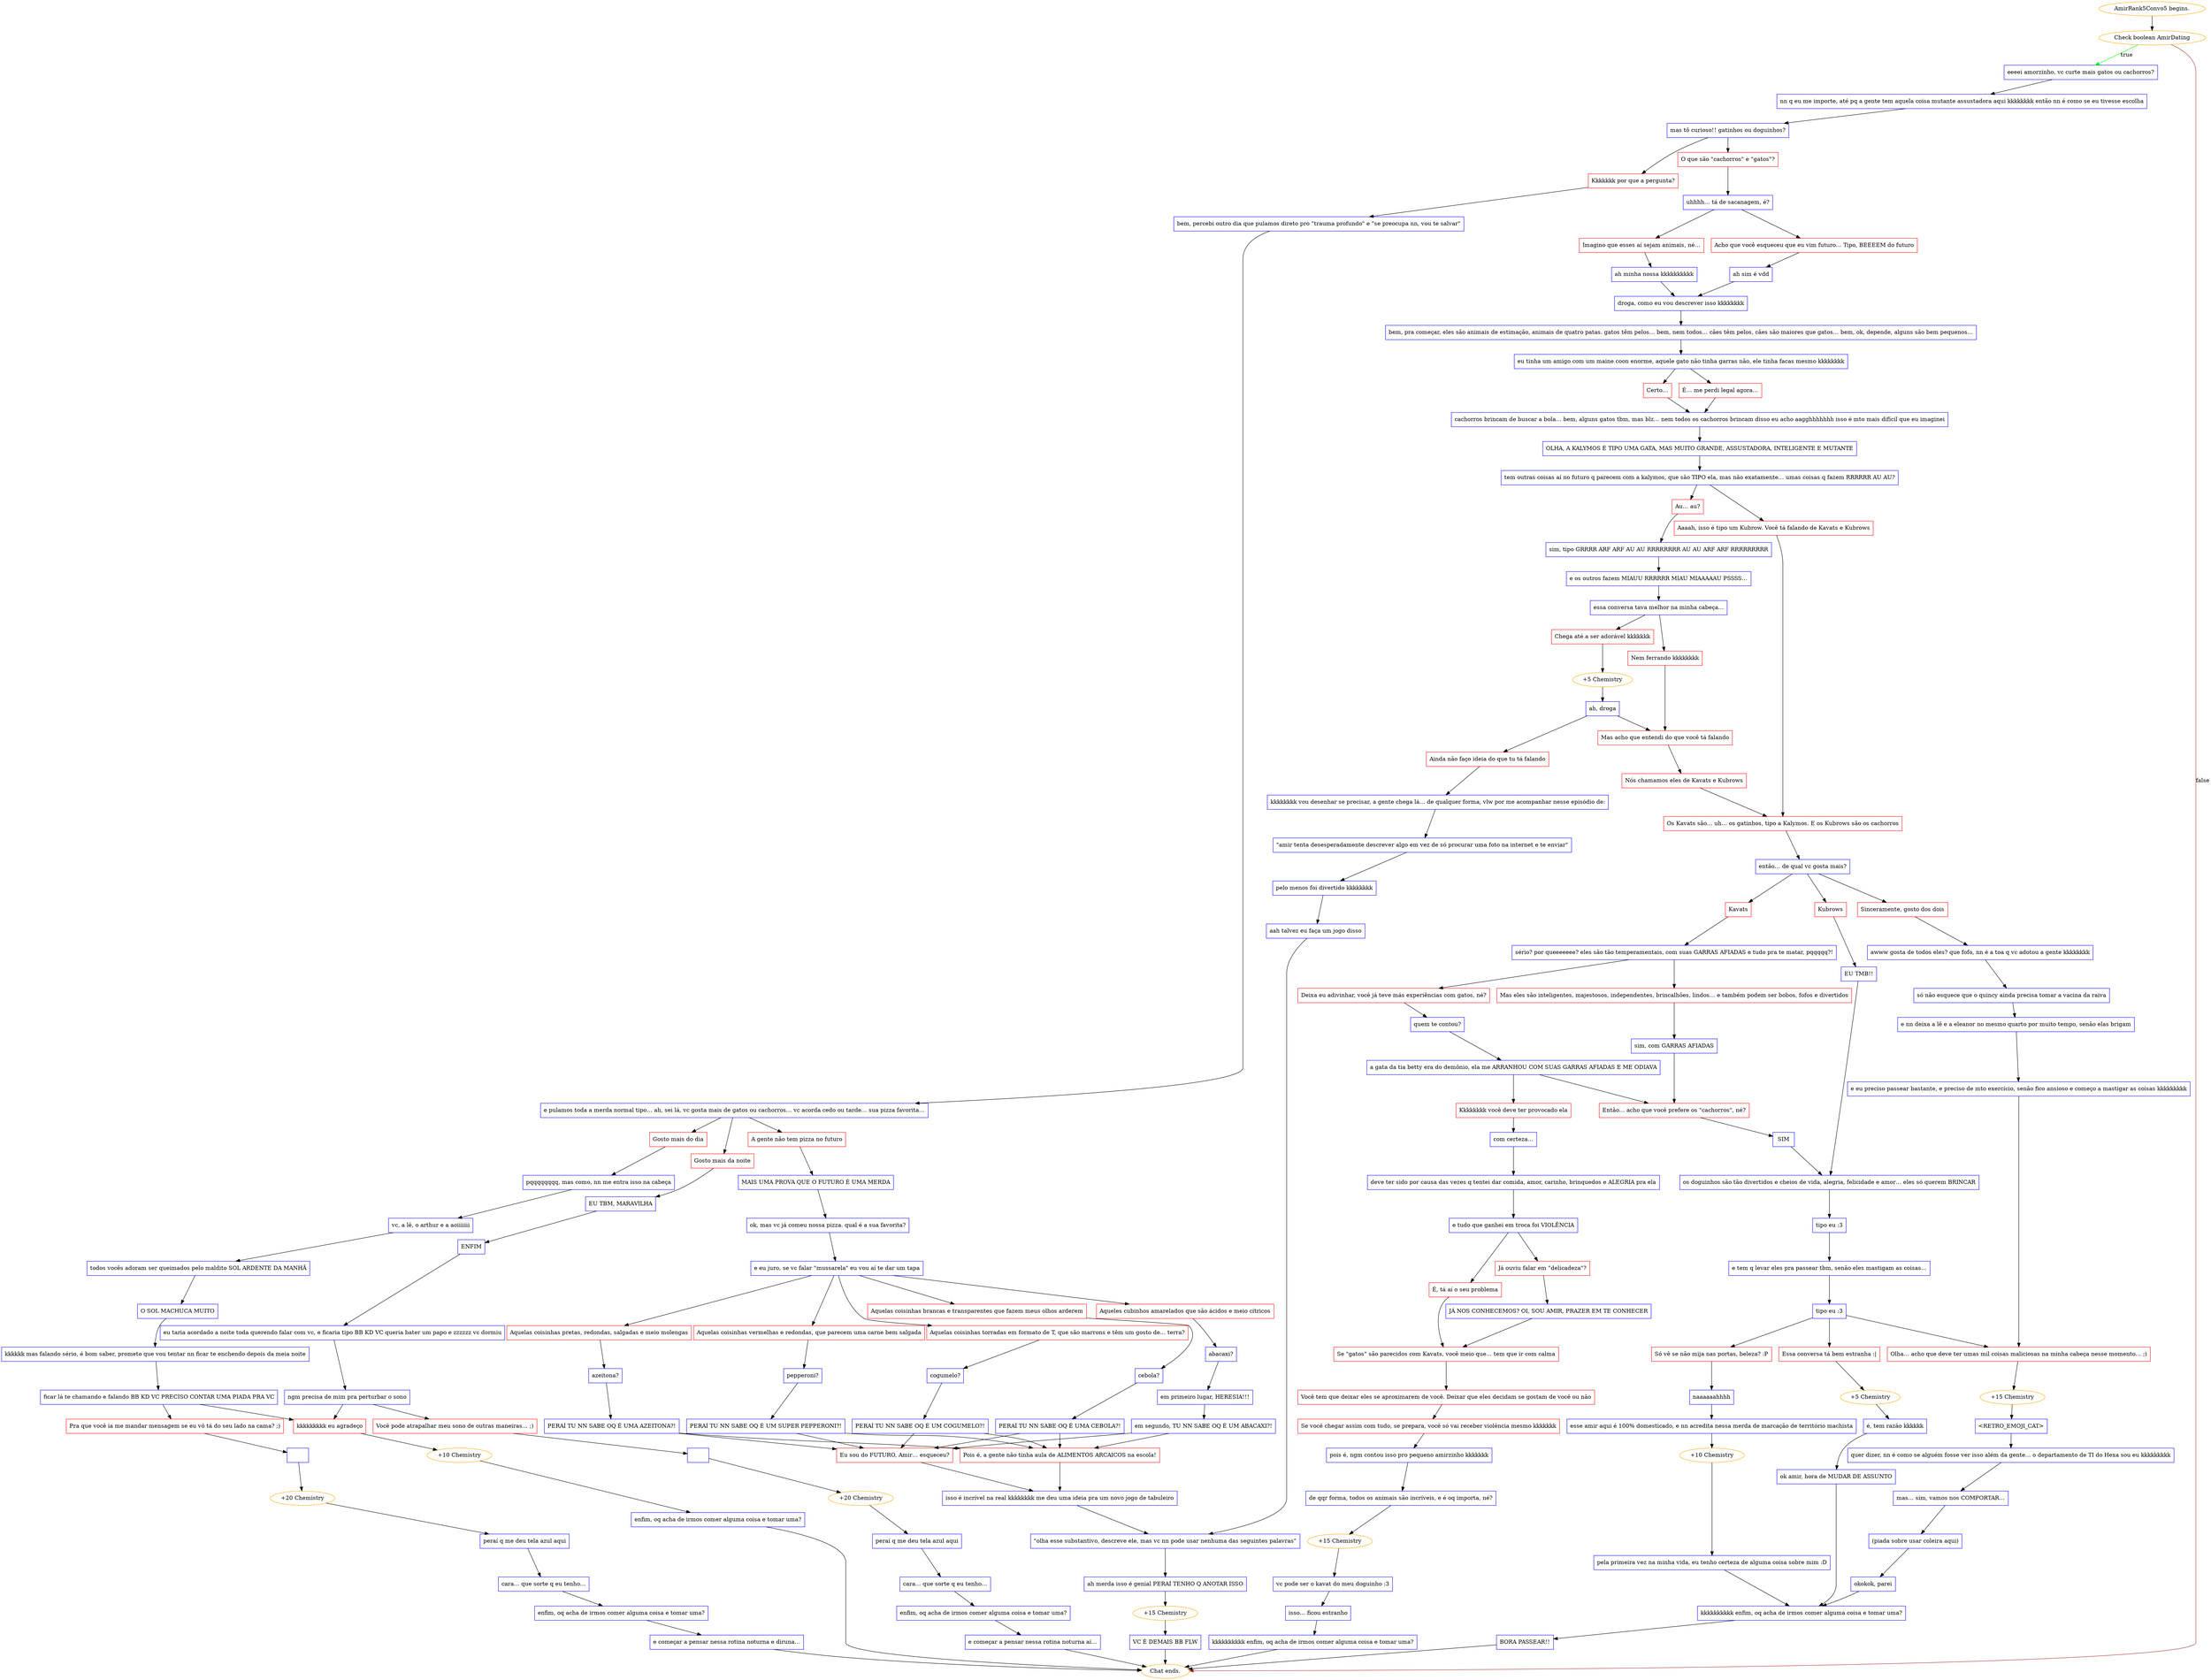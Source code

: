 digraph {
	"AmirRank5Convo5 begins." [color=orange];
		"AmirRank5Convo5 begins." -> j3879414663;
	j3879414663 [label="Check boolean AmirDating",color=orange];
		j3879414663 -> j1535822759 [label=true,color=green];
		j3879414663 -> "Chat ends." [label=false,color=brown];
	j1535822759 [label="eeeei amorzinho, vc curte mais gatos ou cachorros?",shape=box,color=blue];
		j1535822759 -> j1854664456;
	"Chat ends." [color=orange];
	j1854664456 [label="nn q eu me importe, até pq a gente tem aquela coisa mutante assustadora aqui kkkkkkkk então nn é como se eu tivesse escolha",shape=box,color=blue];
		j1854664456 -> j3578125027;
	j3578125027 [label="mas tô curioso!! gatinhos ou doguinhos?",shape=box,color=blue];
		j3578125027 -> j1648731393;
		j3578125027 -> j3581881418;
	j1648731393 [label="O que são \"cachorros\" e \"gatos\"?",shape=box,color=red];
		j1648731393 -> j3723768370;
	j3581881418 [label="Kkkkkkk por que a pergunta?",shape=box,color=red];
		j3581881418 -> j3966797640;
	j3723768370 [label="uhhhh… tá de sacanagem, é?",shape=box,color=blue];
		j3723768370 -> j4045381065;
		j3723768370 -> j1840942817;
	j3966797640 [label="bem, percebi outro dia que pulamos direto pro \"trauma profundo\" e \"se preocupa nn, vou te salvar\"",shape=box,color=blue];
		j3966797640 -> j654579240;
	j4045381065 [label="Acho que você esqueceu que eu vim futuro… Tipo, BEEEEM do futuro",shape=box,color=red];
		j4045381065 -> j3392888041;
	j1840942817 [label="Imagino que esses aí sejam animais, né…",shape=box,color=red];
		j1840942817 -> j4078432208;
	j654579240 [label="e pulamos toda a merda normal tipo… ah, sei lá, vc gosta mais de gatos ou cachorros… vc acorda cedo ou tarde… sua pizza favorita…",shape=box,color=blue];
		j654579240 -> j2162691286;
		j654579240 -> j4163231689;
		j654579240 -> j1074371744;
	j3392888041 [label="ah sim é vdd",shape=box,color=blue];
		j3392888041 -> j3326158478;
	j4078432208 [label="ah minha nossa kkkkkkkkkk",shape=box,color=blue];
		j4078432208 -> j3326158478;
	j2162691286 [label="Gosto mais do dia",shape=box,color=red];
		j2162691286 -> j2558615145;
	j4163231689 [label="Gosto mais da noite",shape=box,color=red];
		j4163231689 -> j2520041064;
	j1074371744 [label="A gente não tem pizza no futuro",shape=box,color=red];
		j1074371744 -> j2808990239;
	j3326158478 [label="droga, como eu vou descrever isso kkkkkkkk",shape=box,color=blue];
		j3326158478 -> j643855145;
	j2558615145 [label="pqqqqqqqq, mas como, nn me entra isso na cabeça",shape=box,color=blue];
		j2558615145 -> j3774891988;
	j2520041064 [label="EU TBM, MARAVILHA",shape=box,color=blue];
		j2520041064 -> j1407385518;
	j2808990239 [label="MAIS UMA PROVA QUE O FUTURO É UMA MERDA",shape=box,color=blue];
		j2808990239 -> j3833239796;
	j643855145 [label="bem, pra começar, eles são animais de estimação, animais de quatro patas. gatos têm pelos… bem, nem todos… cães têm pelos, cães são maiores que gatos… bem, ok, depende, alguns são bem pequenos…",shape=box,color=blue];
		j643855145 -> j746984702;
	j3774891988 [label="vc, a lê, o arthur e a aoiiiiiii",shape=box,color=blue];
		j3774891988 -> j3576156286;
	j1407385518 [label="ENFIM",shape=box,color=blue];
		j1407385518 -> j3240432658;
	j3833239796 [label="ok, mas vc já comeu nossa pizza. qual é a sua favorita?",shape=box,color=blue];
		j3833239796 -> j1007480040;
	j746984702 [label="eu tinha um amigo com um maine coon enorme, aquele gato não tinha garras não, ele tinha facas mesmo kkkkkkkk",shape=box,color=blue];
		j746984702 -> j3481073003;
		j746984702 -> j1934933358;
	j3576156286 [label="todos vocês adoram ser queimados pelo maldito SOL ARDENTE DA MANHÃ",shape=box,color=blue];
		j3576156286 -> j506324866;
	j3240432658 [label="eu taria acordado a noite toda querendo falar com vc, e ficaria tipo BB KD VC queria bater um papo e zzzzzz vc dormiu",shape=box,color=blue];
		j3240432658 -> j3215069694;
	j1007480040 [label="e eu juro, se vc falar \"mussarela\" eu vou aí te dar um tapa",shape=box,color=blue];
		j1007480040 -> j3924593119;
		j1007480040 -> j2311482446;
		j1007480040 -> j1297384096;
		j1007480040 -> j2688319510;
		j1007480040 -> j721973315;
	j3481073003 [label="É… me perdi legal agora…",shape=box,color=red];
		j3481073003 -> j1945520836;
	j1934933358 [label="Certo…",shape=box,color=red];
		j1934933358 -> j1945520836;
	j506324866 [label="O SOL MACHUCA MUITO",shape=box,color=blue];
		j506324866 -> j2643020973;
	j3215069694 [label="ngm precisa de mim pra perturbar o sono",shape=box,color=blue];
		j3215069694 -> j1733639132;
		j3215069694 -> j1448095420;
	j3924593119 [label="Aquelas coisinhas vermelhas e redondas, que parecem uma carne bem salgada",shape=box,color=red];
		j3924593119 -> j1106946455;
	j2311482446 [label="Aquelas coisinhas pretas, redondas, salgadas e meio molengas",shape=box,color=red];
		j2311482446 -> j82146648;
	j1297384096 [label="Aquelas coisinhas torradas em formato de T, que são marrons e têm um gosto de… terra?",shape=box,color=red];
		j1297384096 -> j807571368;
	j2688319510 [label="Aquelas coisinhas brancas e transparentes que fazem meus olhos arderem",shape=box,color=red];
		j2688319510 -> j3070505529;
	j721973315 [label="Aqueles cubinhos amarelados que são ácidos e meio cítricos",shape=box,color=red];
		j721973315 -> j2673537099;
	j1945520836 [label="cachorros brincam de buscar a bola… bem, alguns gatos tbm, mas blz… nem todos os cachorros brincam disso eu acho aagghhhhhhh isso é mto mais difícil que eu imaginei",shape=box,color=blue];
		j1945520836 -> j4131289526;
	j2643020973 [label="kkkkkk mas falando sério, é bom saber, prometo que vou tentar nn ficar te enchendo depois da meia noite",shape=box,color=blue];
		j2643020973 -> j2822262948;
	j1733639132 [label="Você pode atrapalhar meu sono de outras maneiras… ;)",shape=box,color=red];
		j1733639132 -> j326180740;
	j1448095420 [label="kkkkkkkkk eu agradeço",shape=box,color=red];
		j1448095420 -> j1532047204;
	j1106946455 [label="pepperoni?",shape=box,color=blue];
		j1106946455 -> j999170809;
	j82146648 [label="azeitona?",shape=box,color=blue];
		j82146648 -> j3974561436;
	j807571368 [label="cogumelo?",shape=box,color=blue];
		j807571368 -> j1546699289;
	j3070505529 [label="cebola?",shape=box,color=blue];
		j3070505529 -> j2467253298;
	j2673537099 [label="abacaxi?",shape=box,color=blue];
		j2673537099 -> j3569055383;
	j4131289526 [label="OLHA, A KALYMOS É TIPO UMA GATA, MAS MUITO GRANDE, ASSUSTADORA, INTELIGENTE E MUTANTE",shape=box,color=blue];
		j4131289526 -> j3472364137;
	j2822262948 [label="ficar lá te chamando e falando BB KD VC PRECISO CONTAR UMA PIADA PRA VC",shape=box,color=blue];
		j2822262948 -> j337005838;
		j2822262948 -> j1448095420;
	j326180740 [label="  ",shape=box,color=blue];
		j326180740 -> j3871589116;
	j1532047204 [label="+10 Chemistry",color=orange];
		j1532047204 -> j2426419986;
	j999170809 [label="PERAÍ TU NN SABE OQ É UM SUPER PEPPERONI?!",shape=box,color=blue];
		j999170809 -> j1458014607;
		j999170809 -> j4037754717;
	j3974561436 [label="PERAÍ TU NN SABE OQ É UMA AZEITONA?!",shape=box,color=blue];
		j3974561436 -> j1458014607;
		j3974561436 -> j4037754717;
	j1546699289 [label="PERAÍ TU NN SABE OQ É UM COGUMELO?!",shape=box,color=blue];
		j1546699289 -> j1458014607;
		j1546699289 -> j4037754717;
	j2467253298 [label="PERAÍ TU NN SABE OQ É UMA CEBOLA?!",shape=box,color=blue];
		j2467253298 -> j1458014607;
		j2467253298 -> j4037754717;
	j3569055383 [label="em primeiro lugar, HERESIA!!!",shape=box,color=blue];
		j3569055383 -> j2830220957;
	j3472364137 [label="tem outras coisas aí no futuro q parecem com a kalymos, que são TIPO ela, mas não exatamente… umas coisas q fazem RRRRRR AU AU?",shape=box,color=blue];
		j3472364137 -> j3283643194;
		j3472364137 -> j2226849713;
	j337005838 [label="Pra que você ia me mandar mensagem se eu vô tá do seu lado na cama? ;)",shape=box,color=red];
		j337005838 -> j1236027548;
	j3871589116 [label="+20 Chemistry",color=orange];
		j3871589116 -> j1356688198;
	j2426419986 [label="enfim, oq acha de irmos comer alguma coisa e tomar uma?",shape=box,color=blue];
		j2426419986 -> "Chat ends.";
	j1458014607 [label="Eu sou do FUTURO, Amir… esqueceu?",shape=box,color=red];
		j1458014607 -> j4109630806;
	j4037754717 [label="Pois é, a gente não tinha aula de ALIMENTOS ARCAICOS na escola!",shape=box,color=red];
		j4037754717 -> j4109630806;
	j2830220957 [label="em segundo, TU NN SABE OQ É UM ABACAXI?!",shape=box,color=blue];
		j2830220957 -> j1458014607;
		j2830220957 -> j4037754717;
	j3283643194 [label="Aaaah, isso é tipo um Kubrow. Você tá falando de Kavats e Kubrows",shape=box,color=red];
		j3283643194 -> j1887898169;
	j2226849713 [label="Au… au?",shape=box,color=red];
		j2226849713 -> j2222135856;
	j1236027548 [label="  ",shape=box,color=blue];
		j1236027548 -> j3823603498;
	j1356688198 [label="peraí q me deu tela azul aqui",shape=box,color=blue];
		j1356688198 -> j2703526361;
	j4109630806 [label="isso é incrível na real kkkkkkkk me deu uma ideia pra um novo jogo de tabuleiro",shape=box,color=blue];
		j4109630806 -> j4078810804;
	j1887898169 [label="Os Kavats são… uh… os gatinhos, tipo a Kalymos. E os Kubrows são os cachorros",shape=box,color=red];
		j1887898169 -> j3111877205;
	j2222135856 [label="sim, tipo GRRRR ARF ARF AU AU RRRRRRRR AU AU ARF ARF RRRRRRRRR",shape=box,color=blue];
		j2222135856 -> j365924373;
	j3823603498 [label="+20 Chemistry",color=orange];
		j3823603498 -> j730983156;
	j2703526361 [label="cara… que sorte q eu tenho…",shape=box,color=blue];
		j2703526361 -> j1148658699;
	j4078810804 [label="\"olha esse substantivo, descreve ele, mas vc nn pode usar nenhuma das seguintes palavras\"",shape=box,color=blue];
		j4078810804 -> j695341568;
	j3111877205 [label="então… de qual vc gosta mais?",shape=box,color=blue];
		j3111877205 -> j377269609;
		j3111877205 -> j2505881248;
		j3111877205 -> j3373155589;
	j365924373 [label="e os outros fazem MIAUU RRRRRR MIAU MIAAAAAU PSSSS…",shape=box,color=blue];
		j365924373 -> j3845968210;
	j730983156 [label="peraí q me deu tela azul aqui",shape=box,color=blue];
		j730983156 -> j848156645;
	j1148658699 [label="enfim, oq acha de irmos comer alguma coisa e tomar uma?",shape=box,color=blue];
		j1148658699 -> j2557775463;
	j695341568 [label="ah merda isso é genial PERAÍ TENHO Q ANOTAR ISSO",shape=box,color=blue];
		j695341568 -> j3097329290;
	j377269609 [label="Kavats",shape=box,color=red];
		j377269609 -> j3599751893;
	j2505881248 [label="Kubrows",shape=box,color=red];
		j2505881248 -> j1047317683;
	j3373155589 [label="Sinceramente, gosto dos dois",shape=box,color=red];
		j3373155589 -> j3350283861;
	j3845968210 [label="essa conversa tava melhor na minha cabeça…",shape=box,color=blue];
		j3845968210 -> j2466948928;
		j3845968210 -> j713090858;
	j848156645 [label="cara… que sorte q eu tenho…",shape=box,color=blue];
		j848156645 -> j2406385333;
	j2557775463 [label="e começar a pensar nessa rotina noturna aí…",shape=box,color=blue];
		j2557775463 -> "Chat ends.";
	j3097329290 [label="+15 Chemistry",color=orange];
		j3097329290 -> j3785032793;
	j3599751893 [label="sério? por queeeeeee? eles são tão temperamentais, com suas GARRAS AFIADAS e tudo pra te matar, pqqqqq?!",shape=box,color=blue];
		j3599751893 -> j4003918799;
		j3599751893 -> j676499326;
	j1047317683 [label="EU TMB!!",shape=box,color=blue];
		j1047317683 -> j833241886;
	j3350283861 [label="awww gosta de todos eles? que fofo, nn é a toa q vc adotou a gente kkkkkkkk",shape=box,color=blue];
		j3350283861 -> j1681630339;
	j2466948928 [label="Nem ferrando kkkkkkkk",shape=box,color=red];
		j2466948928 -> j936580355;
	j713090858 [label="Chega até a ser adorável kkkkkkk",shape=box,color=red];
		j713090858 -> j1430018983;
	j2406385333 [label="enfim, oq acha de irmos comer alguma coisa e tomar uma?",shape=box,color=blue];
		j2406385333 -> j2129145978;
	j3785032793 [label="VC É DEMAIS BB FLW",shape=box,color=blue];
		j3785032793 -> "Chat ends.";
	j4003918799 [label="Deixa eu adivinhar, você já teve más experiências com gatos, né?",shape=box,color=red];
		j4003918799 -> j421370603;
	j676499326 [label="Mas eles são inteligentes, majestosos, independentes, brincalhões, lindos… e também podem ser bobos, fofos e divertidos",shape=box,color=red];
		j676499326 -> j3281882880;
	j833241886 [label="os doguinhos são tão divertidos e cheios de vida, alegria, felicidade e amor… eles só querem BRINCAR",shape=box,color=blue];
		j833241886 -> j1575704533;
	j1681630339 [label="só não esquece que o quincy ainda precisa tomar a vacina da raiva",shape=box,color=blue];
		j1681630339 -> j1605659629;
	j936580355 [label="Mas acho que entendi do que você tá falando",shape=box,color=red];
		j936580355 -> j1588575994;
	j1430018983 [label="+5 Chemistry",color=orange];
		j1430018983 -> j3444278398;
	j2129145978 [label="e começar a pensar nessa rotina noturna e diruna…",shape=box,color=blue];
		j2129145978 -> "Chat ends.";
	j421370603 [label="quem te contou?",shape=box,color=blue];
		j421370603 -> j476517817;
	j3281882880 [label="sim, com GARRAS AFIADAS",shape=box,color=blue];
		j3281882880 -> j4027320122;
	j1575704533 [label="tipo eu :3",shape=box,color=blue];
		j1575704533 -> j3016573087;
	j1605659629 [label="e nn deixa a lê e a eleanor no mesmo quarto por muito tempo, senão elas brigam",shape=box,color=blue];
		j1605659629 -> j2750214255;
	j1588575994 [label="Nós chamamos eles de Kavats e Kubrows",shape=box,color=red];
		j1588575994 -> j1887898169;
	j3444278398 [label="ah, droga",shape=box,color=blue];
		j3444278398 -> j936580355;
		j3444278398 -> j1786523972;
	j476517817 [label="a gata da tia betty era do demônio, ela me ARRANHOU COM SUAS GARRAS AFIADAS E ME ODIAVA",shape=box,color=blue];
		j476517817 -> j527522949;
		j476517817 -> j4027320122;
	j4027320122 [label="Então… acho que você prefere os \"cachorros\", né?",shape=box,color=red];
		j4027320122 -> j3249188308;
	j3016573087 [label="e tem q levar eles pra passear tbm, senão eles mastigam as coisas…",shape=box,color=blue];
		j3016573087 -> j2048140031;
	j2750214255 [label="e eu preciso passear bastante, e preciso de mto exercício, senão fico ansioso e começo a mastigar as coisas kkkkkkkkk",shape=box,color=blue];
		j2750214255 -> j2254692999;
	j1786523972 [label="Ainda não faço ideia do que tu tá falando",shape=box,color=red];
		j1786523972 -> j625187463;
	j527522949 [label="Kkkkkkkk você deve ter provocado ela",shape=box,color=red];
		j527522949 -> j3859699418;
	j3249188308 [label="SIM",shape=box,color=blue];
		j3249188308 -> j833241886;
	j2048140031 [label="tipo eu :3",shape=box,color=blue];
		j2048140031 -> j1162493780;
		j2048140031 -> j2549730015;
		j2048140031 -> j2254692999;
	j2254692999 [label="Olha… acho que deve ter umas mil coisas maliciosas na minha cabeça nesse momento… ;)",shape=box,color=red];
		j2254692999 -> j3974817705;
	j625187463 [label="kkkkkkkk vou desenhar se precisar, a gente chega lá… de qualquer forma, vlw por me acompanhar nesse episódio de:",shape=box,color=blue];
		j625187463 -> j808913139;
	j3859699418 [label="com certeza…",shape=box,color=blue];
		j3859699418 -> j937053143;
	j1162493780 [label="Essa conversa tá bem estranha :|",shape=box,color=red];
		j1162493780 -> j3200608245;
	j2549730015 [label="Só vê se não mija nas portas, beleza? :P",shape=box,color=red];
		j2549730015 -> j731472059;
	j3974817705 [label="+15 Chemistry",color=orange];
		j3974817705 -> j1661031724;
	j808913139 [label="\"amir tenta desesperadamente descrever algo em vez de só procurar uma foto na internet e te enviar\"",shape=box,color=blue];
		j808913139 -> j1136721497;
	j937053143 [label="deve ter sido por causa das vezes q tentei dar comida, amor, carinho, brinquedos e ALEGRIA pra ela",shape=box,color=blue];
		j937053143 -> j1102808430;
	j3200608245 [label="+5 Chemistry",color=orange];
		j3200608245 -> j4144837531;
	j731472059 [label="naaaaaahhhh",shape=box,color=blue];
		j731472059 -> j4168979238;
	j1661031724 [label="<RETRO_EMOJI_CAT>",shape=box,color=blue];
		j1661031724 -> j4100381943;
	j1136721497 [label="pelo menos foi divertido kkkkkkkk",shape=box,color=blue];
		j1136721497 -> j2579036855;
	j1102808430 [label="e tudo que ganhei em troca foi VIOLÊNCIA",shape=box,color=blue];
		j1102808430 -> j3995475278;
		j1102808430 -> j2205487592;
	j4144837531 [label="é, tem razão kkkkkk",shape=box,color=blue];
		j4144837531 -> j1111877120;
	j4168979238 [label="esse amir aqui é 100% domesticado, e nn acredita nessa merda de marcação de território machista",shape=box,color=blue];
		j4168979238 -> j1131836296;
	j4100381943 [label="quer dizer, nn é como se alguém fosse ver isso além da gente… o departamento de TI do Hexa sou eu kkkkkkkkk",shape=box,color=blue];
		j4100381943 -> j3824631855;
	j2579036855 [label="aah talvez eu faça um jogo disso",shape=box,color=blue];
		j2579036855 -> j4078810804;
	j3995475278 [label="Já ouviu falar em \"delicadeza\"?",shape=box,color=red];
		j3995475278 -> j1288626523;
	j2205487592 [label="É, tá aí o seu problema",shape=box,color=red];
		j2205487592 -> j70605030;
	j1111877120 [label="ok amir, hora de MUDAR DE ASSUNTO",shape=box,color=blue];
		j1111877120 -> j3080401223;
	j1131836296 [label="+10 Chemistry",color=orange];
		j1131836296 -> j2514759988;
	j3824631855 [label="mas… sim, vamos nos COMPORTAR…",shape=box,color=blue];
		j3824631855 -> j3726936417;
	j1288626523 [label="JÁ NOS CONHECEMOS? OI, SOU AMIR, PRAZER EM TE CONHECER",shape=box,color=blue];
		j1288626523 -> j70605030;
	j70605030 [label="Se \"gatos\" são parecidos com Kavats, você meio que… tem que ir com calma",shape=box,color=red];
		j70605030 -> j644874357;
	j3080401223 [label="kkkkkkkkkk enfim, oq acha de irmos comer alguma coisa e tomar uma?",shape=box,color=blue];
		j3080401223 -> j3334400328;
	j2514759988 [label="pela primeira vez na minha vida, eu tenho certeza de alguma coisa sobre mim :D",shape=box,color=blue];
		j2514759988 -> j3080401223;
	j3726936417 [label="(piada sobre usar coleira aqui)",shape=box,color=blue];
		j3726936417 -> j4059060584;
	j644874357 [label="Você tem que deixar eles se aproximarem de você. Deixar que eles decidam se gostam de você ou não",shape=box,color=red];
		j644874357 -> j1205896140;
	j3334400328 [label="BORA PASSEAR!!",shape=box,color=blue];
		j3334400328 -> "Chat ends.";
	j4059060584 [label="okokok, parei",shape=box,color=blue];
		j4059060584 -> j3080401223;
	j1205896140 [label="Se você chegar assim com tudo, se prepara, você só vai receber violência mesmo kkkkkkk",shape=box,color=red];
		j1205896140 -> j1562247091;
	j1562247091 [label="pois é, ngm contou isso pro pequeno amirzinho kkkkkkk",shape=box,color=blue];
		j1562247091 -> j439000791;
	j439000791 [label="de qqr forma, todos os animais são incríveis, e é oq importa, né?",shape=box,color=blue];
		j439000791 -> j598767228;
	j598767228 [label="+15 Chemistry",color=orange];
		j598767228 -> j2229558037;
	j2229558037 [label="vc pode ser o kavat do meu doguinho :3",shape=box,color=blue];
		j2229558037 -> j465557435;
	j465557435 [label="isso… ficou estranho",shape=box,color=blue];
		j465557435 -> j1334255762;
	j1334255762 [label="kkkkkkkkkk enfim, oq acha de irmos comer alguma coisa e tomar uma?",shape=box,color=blue];
		j1334255762 -> "Chat ends.";
}